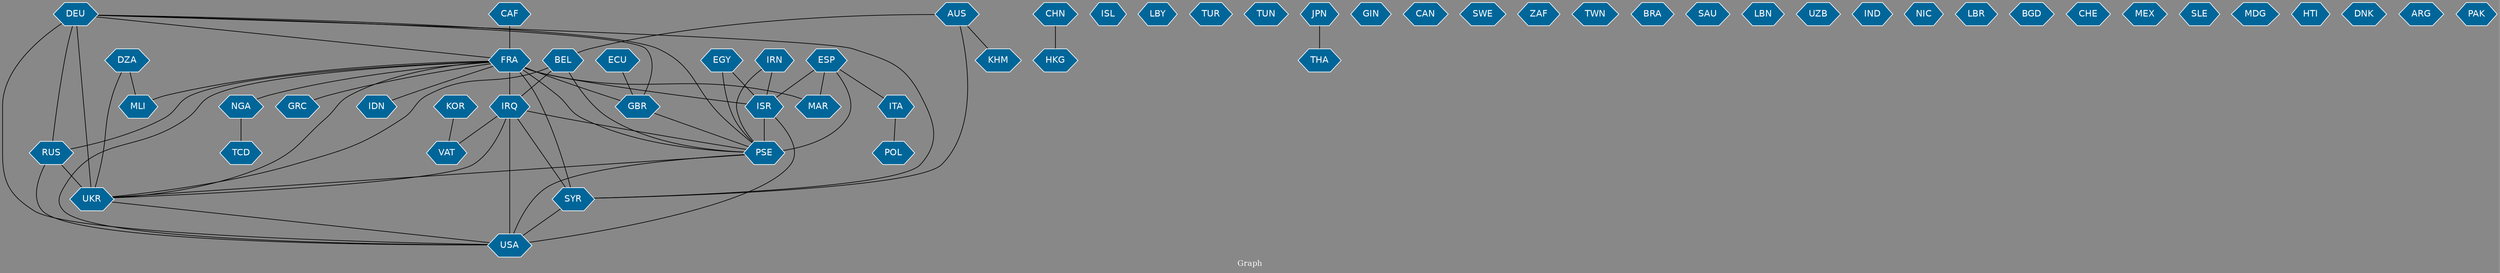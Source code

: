 // Countries together in item graph
graph {
	graph [bgcolor="#888888" fontcolor=white fontsize=12 label="Graph" outputorder=edgesfirst overlap=prism]
	node [color=white fillcolor="#006699" fontcolor=white fontname=Helvetica shape=hexagon style=filled]
	edge [arrowhead=open color=black fontcolor=white fontname=Courier fontsize=12]
		ISR [label=ISR]
		PSE [label=PSE]
		IRQ [label=IRQ]
		USA [label=USA]
		FRA [label=FRA]
		UKR [label=UKR]
		RUS [label=RUS]
		DEU [label=DEU]
		CHN [label=CHN]
		ISL [label=ISL]
		ESP [label=ESP]
		LBY [label=LBY]
		SYR [label=SYR]
		KOR [label=KOR]
		VAT [label=VAT]
		TUR [label=TUR]
		ECU [label=ECU]
		GBR [label=GBR]
		ITA [label=ITA]
		TUN [label=TUN]
		NGA [label=NGA]
		THA [label=THA]
		GIN [label=GIN]
		CAN [label=CAN]
		SWE [label=SWE]
		EGY [label=EGY]
		ZAF [label=ZAF]
		MAR [label=MAR]
		MLI [label=MLI]
		DZA [label=DZA]
		TWN [label=TWN]
		AUS [label=AUS]
		KHM [label=KHM]
		BRA [label=BRA]
		CAF [label=CAF]
		SAU [label=SAU]
		LBN [label=LBN]
		UZB [label=UZB]
		IND [label=IND]
		IRN [label=IRN]
		BEL [label=BEL]
		IDN [label=IDN]
		NIC [label=NIC]
		LBR [label=LBR]
		BGD [label=BGD]
		CHE [label=CHE]
		HKG [label=HKG]
		MEX [label=MEX]
		SLE [label=SLE]
		MDG [label=MDG]
		HTI [label=HTI]
		GRC [label=GRC]
		TCD [label=TCD]
		POL [label=POL]
		JPN [label=JPN]
		DNK [label=DNK]
		ARG [label=ARG]
		PAK [label=PAK]
			FRA -- IDN [weight=3]
			FRA -- USA [weight=2]
			SYR -- USA [weight=4]
			DEU -- UKR [weight=9]
			ISR -- PSE [weight=93]
			DEU -- RUS [weight=5]
			ESP -- PSE [weight=1]
			FRA -- GBR [weight=1]
			JPN -- THA [weight=1]
			AUS -- BEL [weight=1]
			CAF -- FRA [weight=2]
			EGY -- PSE [weight=7]
			DEU -- FRA [weight=3]
			IRQ -- USA [weight=21]
			GBR -- PSE [weight=1]
			ESP -- ITA [weight=1]
			IRQ -- UKR [weight=4]
			FRA -- IRQ [weight=18]
			BEL -- PSE [weight=2]
			DEU -- PSE [weight=1]
			DZA -- MLI [weight=1]
			AUS -- SYR [weight=1]
			FRA -- MAR [weight=1]
			KOR -- VAT [weight=6]
			NGA -- TCD [weight=1]
			DEU -- GBR [weight=1]
			ESP -- ISR [weight=1]
			FRA -- SYR [weight=1]
			UKR -- USA [weight=5]
			BEL -- IRQ [weight=2]
			ITA -- POL [weight=1]
			IRQ -- PSE [weight=5]
			RUS -- USA [weight=5]
			DEU -- USA [weight=1]
			RUS -- UKR [weight=51]
			PSE -- USA [weight=4]
			IRN -- PSE [weight=1]
			FRA -- RUS [weight=2]
			FRA -- PSE [weight=12]
			FRA -- NGA [weight=1]
			ISR -- USA [weight=4]
			ECU -- GBR [weight=2]
			DZA -- UKR [weight=1]
			ESP -- MAR [weight=2]
			PSE -- UKR [weight=4]
			EGY -- ISR [weight=6]
			FRA -- ISR [weight=2]
			FRA -- GRC [weight=1]
			FRA -- MLI [weight=2]
			IRN -- ISR [weight=1]
			DEU -- SYR [weight=1]
			FRA -- UKR [weight=5]
			IRQ -- VAT [weight=1]
			BEL -- UKR [weight=2]
			AUS -- KHM [weight=1]
			CHN -- HKG [weight=1]
			IRQ -- SYR [weight=1]
}